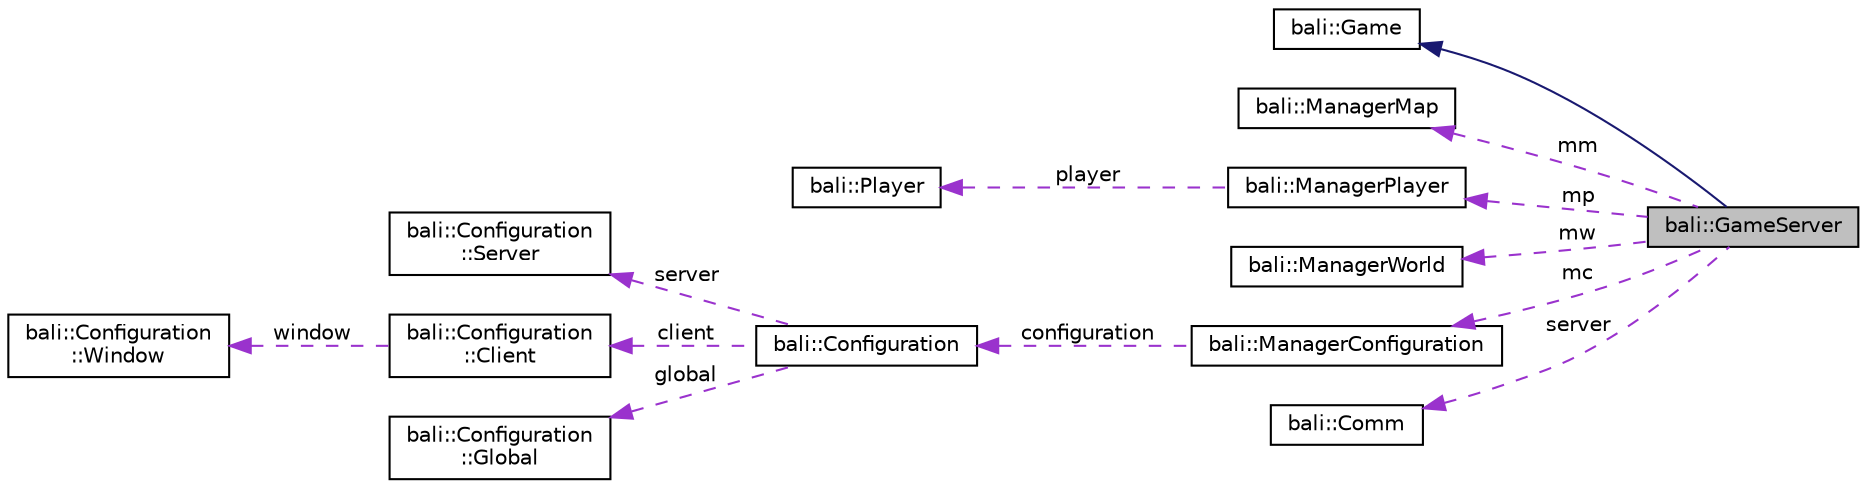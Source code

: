 digraph "bali::GameServer"
{
  edge [fontname="Helvetica",fontsize="10",labelfontname="Helvetica",labelfontsize="10"];
  node [fontname="Helvetica",fontsize="10",shape=record];
  rankdir="LR";
  Node1 [label="bali::GameServer",height=0.2,width=0.4,color="black", fillcolor="grey75", style="filled" fontcolor="black"];
  Node2 -> Node1 [dir="back",color="midnightblue",fontsize="10",style="solid",fontname="Helvetica"];
  Node2 [label="bali::Game",height=0.2,width=0.4,color="black", fillcolor="white", style="filled",URL="$classbali_1_1_game.html"];
  Node3 -> Node1 [dir="back",color="darkorchid3",fontsize="10",style="dashed",label=" mm" ,fontname="Helvetica"];
  Node3 [label="bali::ManagerMap",height=0.2,width=0.4,color="black", fillcolor="white", style="filled",URL="$classbali_1_1_manager_map.html"];
  Node4 -> Node1 [dir="back",color="darkorchid3",fontsize="10",style="dashed",label=" mp" ,fontname="Helvetica"];
  Node4 [label="bali::ManagerPlayer",height=0.2,width=0.4,color="black", fillcolor="white", style="filled",URL="$classbali_1_1_manager_player.html"];
  Node5 -> Node4 [dir="back",color="darkorchid3",fontsize="10",style="dashed",label=" player" ,fontname="Helvetica"];
  Node5 [label="bali::Player",height=0.2,width=0.4,color="black", fillcolor="white", style="filled",URL="$classbali_1_1_player.html"];
  Node6 -> Node1 [dir="back",color="darkorchid3",fontsize="10",style="dashed",label=" mw" ,fontname="Helvetica"];
  Node6 [label="bali::ManagerWorld",height=0.2,width=0.4,color="black", fillcolor="white", style="filled",URL="$classbali_1_1_manager_world.html"];
  Node7 -> Node1 [dir="back",color="darkorchid3",fontsize="10",style="dashed",label=" mc" ,fontname="Helvetica"];
  Node7 [label="bali::ManagerConfiguration",height=0.2,width=0.4,color="black", fillcolor="white", style="filled",URL="$classbali_1_1_manager_configuration.html"];
  Node8 -> Node7 [dir="back",color="darkorchid3",fontsize="10",style="dashed",label=" configuration" ,fontname="Helvetica"];
  Node8 [label="bali::Configuration",height=0.2,width=0.4,color="black", fillcolor="white", style="filled",URL="$classbali_1_1_configuration.html"];
  Node9 -> Node8 [dir="back",color="darkorchid3",fontsize="10",style="dashed",label=" server" ,fontname="Helvetica"];
  Node9 [label="bali::Configuration\l::Server",height=0.2,width=0.4,color="black", fillcolor="white", style="filled",URL="$structbali_1_1_configuration_1_1_server.html"];
  Node10 -> Node8 [dir="back",color="darkorchid3",fontsize="10",style="dashed",label=" client" ,fontname="Helvetica"];
  Node10 [label="bali::Configuration\l::Client",height=0.2,width=0.4,color="black", fillcolor="white", style="filled",URL="$structbali_1_1_configuration_1_1_client.html"];
  Node11 -> Node10 [dir="back",color="darkorchid3",fontsize="10",style="dashed",label=" window" ,fontname="Helvetica"];
  Node11 [label="bali::Configuration\l::Window",height=0.2,width=0.4,color="black", fillcolor="white", style="filled",URL="$structbali_1_1_configuration_1_1_window.html"];
  Node12 -> Node8 [dir="back",color="darkorchid3",fontsize="10",style="dashed",label=" global" ,fontname="Helvetica"];
  Node12 [label="bali::Configuration\l::Global",height=0.2,width=0.4,color="black", fillcolor="white", style="filled",URL="$structbali_1_1_configuration_1_1_global.html"];
  Node13 -> Node1 [dir="back",color="darkorchid3",fontsize="10",style="dashed",label=" server" ,fontname="Helvetica"];
  Node13 [label="bali::Comm",height=0.2,width=0.4,color="black", fillcolor="white", style="filled",URL="$classbali_1_1_comm.html"];
}
